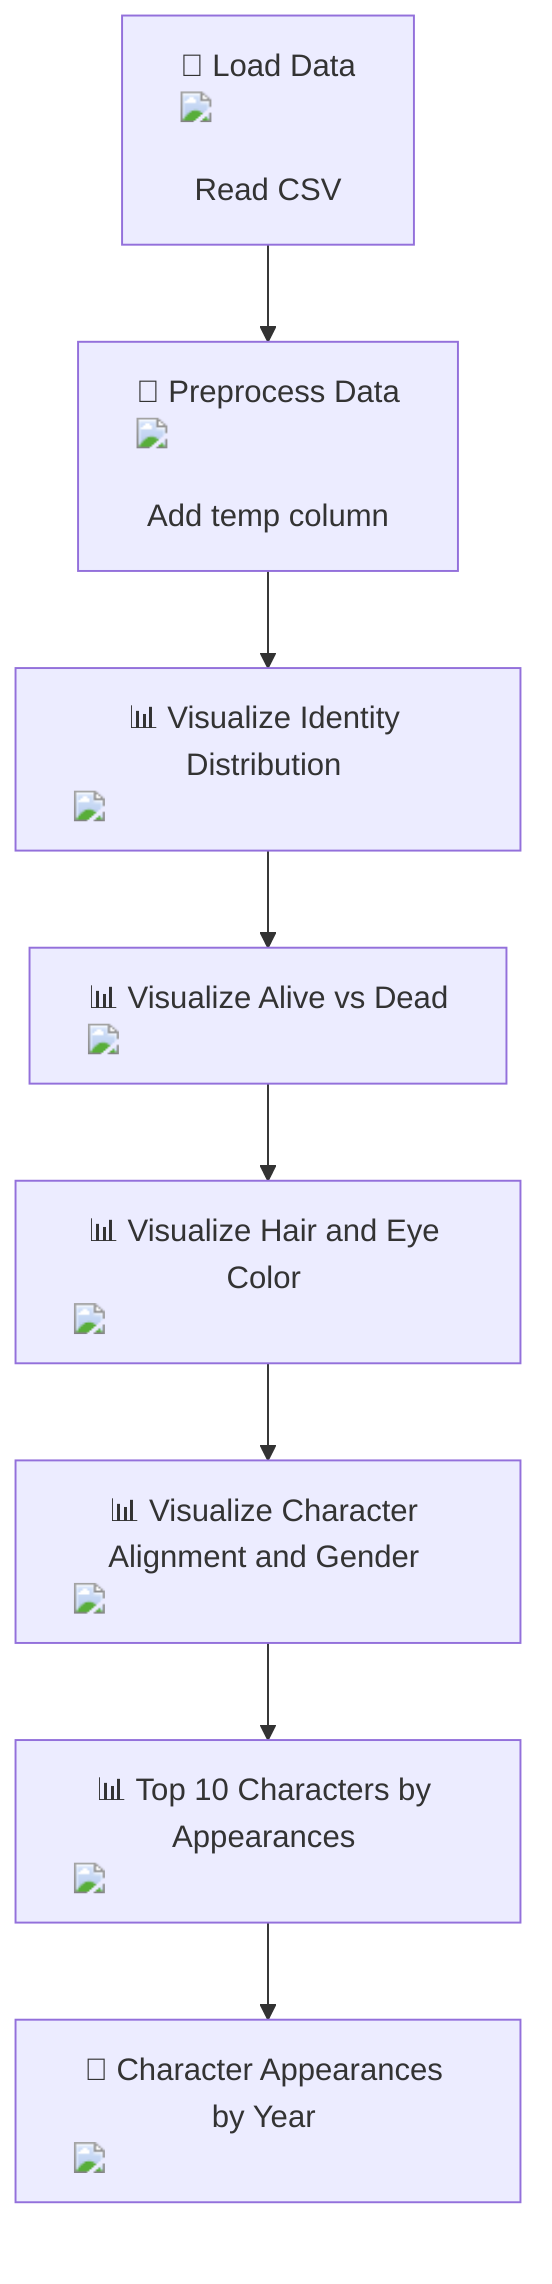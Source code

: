 flowchart TD
    A["📁 Load Data <img src='file.svg'/> <br/> Read CSV"] --> B["🧹 Preprocess Data <img src='column_split.svg'/> <br/> Add temp column"]
    B --> C["📊 Visualize Identity Distribution <img src='barplot_template.svg'/>"]
    C --> D["📊 Visualize Alive vs Dead <img src='barplot_template.svg'/>"]
    D --> E["📊 Visualize Hair and Eye Color <img src='barplot_template.svg'/>"]
    E --> F["📊 Visualize Character Alignment and Gender <img src='piechart.svg'/>"]
    F --> G["📊 Top 10 Characters by Appearances <img src='barplot_template.svg'/>"]
    G --> H["📅 Character Appearances by Year <img src='barplot_template.svg'/>"]